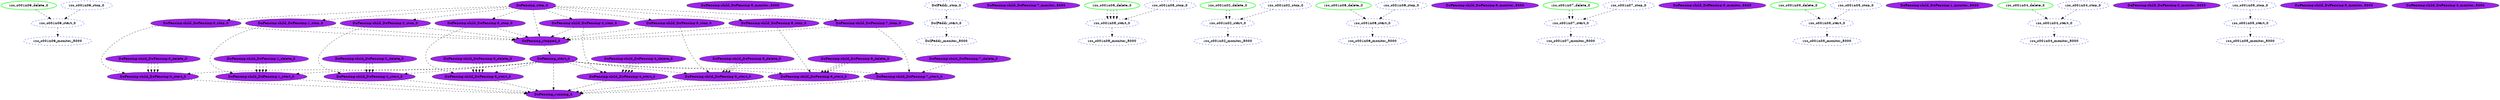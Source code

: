 digraph "g" {
	size = "30,30"
"rsc_c001n09_monitor_5000" [ style="dashed" color="blue" fontcolor="black" ]
"DoFencing:child_DoFencing:1_delete_0" [ font_color=black style=filled fillcolor=purple ]
"DoFencing:child_DoFencing:3_delete_0" [ font_color=black style=filled fillcolor=purple ]
"DoFencing:child_DoFencing:5_monitor_5000" [ font_color=black style=filled fillcolor=purple ]
"DoFencing:child_DoFencing:5_delete_0" [ font_color=black style=filled fillcolor=purple ]
"DcIPaddr_monitor_5000" [ style="dashed" color="blue" fontcolor="black" ]
"DoFencing:child_DoFencing:7_monitor_5000" [ font_color=black style=filled fillcolor=purple ]
"rsc_c001n08_monitor_5000" [ style="dashed" color="blue" fontcolor="black" ]
"rsc_c001n08_delete_0" [ tooltip="c001n02" style=bold color="green" fontcolor="black" ]
"rsc_c001n02_monitor_5000" [ style="dashed" color="blue" fontcolor="black" ]
"DoFencing:child_DoFencing:2_delete_0" [ font_color=black style=filled fillcolor=purple ]
"DoFencing:child_DoFencing:4_delete_0" [ font_color=black style=filled fillcolor=purple ]
"rsc_c001n06_delete_0" [ tooltip="c001n02" style=bold color="green" fontcolor="black" ]
"DoFencing:child_DoFencing:6_monitor_5000" [ font_color=black style=filled fillcolor=purple ]
"DoFencing:child_DoFencing:6_delete_0" [ font_color=black style=filled fillcolor=purple ]
"rsc_c001n07_delete_0" [ tooltip="c001n02" style=bold color="green" fontcolor="black" ]
"DoFencing:child_DoFencing:0_monitor_5000" [ font_color=black style=filled fillcolor=purple ]
"rsc_c001n08_delete_0" [ tooltip="c001n03" style=bold color="green" fontcolor="black" ]
"DoFencing:child_DoFencing:0_delete_0" [ font_color=black style=filled fillcolor=purple ]
"rsc_c001n03_monitor_5000" [ style="dashed" color="blue" fontcolor="black" ]
"DoFencing:child_DoFencing:3_delete_0" [ font_color=black style=filled fillcolor=purple ]
"DoFencing:child_DoFencing:5_delete_0" [ font_color=black style=filled fillcolor=purple ]
"rsc_c001n07_delete_0" [ tooltip="c001n03" style=bold color="green" fontcolor="black" ]
"DoFencing:child_DoFencing:1_monitor_5000" [ font_color=black style=filled fillcolor=purple ]
"DoFencing:child_DoFencing:6_delete_0" [ font_color=black style=filled fillcolor=purple ]
"rsc_c001n02_delete_0" [ tooltip="c001n03" style=bold color="green" fontcolor="black" ]
"rsc_c001n08_delete_0" [ tooltip="c001n04" style=bold color="green" fontcolor="black" ]
"DoFencing:child_DoFencing:0_delete_0" [ font_color=black style=filled fillcolor=purple ]
"DoFencing:child_DoFencing:1_delete_0" [ font_color=black style=filled fillcolor=purple ]
"rsc_c001n04_monitor_5000" [ style="dashed" color="blue" fontcolor="black" ]
"DoFencing:child_DoFencing:4_delete_0" [ font_color=black style=filled fillcolor=purple ]
"DoFencing:child_DoFencing:2_monitor_5000" [ font_color=black style=filled fillcolor=purple ]
"DoFencing:child_DoFencing:0_delete_0" [ font_color=black style=filled fillcolor=purple ]
"DoFencing:child_DoFencing:1_delete_0" [ font_color=black style=filled fillcolor=purple ]
"DoFencing:child_DoFencing:2_delete_0" [ font_color=black style=filled fillcolor=purple ]
"rsc_c001n05_monitor_5000" [ style="dashed" color="blue" fontcolor="black" ]
"DoFencing:child_DoFencing:3_monitor_5000" [ font_color=black style=filled fillcolor=purple ]
"rsc_c001n08_delete_0" [ tooltip="c001n06" style=bold color="green" fontcolor="black" ]
"rsc_c001n09_delete_0" [ tooltip="c001n06" style=bold color="green" fontcolor="black" ]
"DoFencing:child_DoFencing:0_delete_0" [ font_color=black style=filled fillcolor=purple ]
"DoFencing:child_DoFencing:1_delete_0" [ font_color=black style=filled fillcolor=purple ]
"rsc_c001n02_delete_0" [ tooltip="c001n06" style=bold color="green" fontcolor="black" ]
"DoFencing:child_DoFencing:2_delete_0" [ font_color=black style=filled fillcolor=purple ]
"rsc_c001n03_delete_0" [ tooltip="c001n06" style=bold color="green" fontcolor="black" ]
"DoFencing:child_DoFencing:3_delete_0" [ font_color=black style=filled fillcolor=purple ]
"rsc_c001n04_delete_0" [ tooltip="c001n06" style=bold color="green" fontcolor="black" ]
"DoFencing:child_DoFencing:5_delete_0" [ font_color=black style=filled fillcolor=purple ]
"rsc_c001n06_monitor_5000" [ style="dashed" color="blue" fontcolor="black" ]
"DoFencing:child_DoFencing:6_delete_0" [ font_color=black style=filled fillcolor=purple ]
"DoFencing:child_DoFencing:7_delete_0" [ font_color=black style=filled fillcolor=purple ]
"DoFencing:child_DoFencing:4_monitor_5000" [ font_color=black style=filled fillcolor=purple ]
"DoFencing:child_DoFencing:4_delete_0" [ font_color=black style=filled fillcolor=purple ]
"rsc_c001n07_monitor_5000" [ style="dashed" color="blue" fontcolor="black" ]
"DoFencing:child_DoFencing:3_delete_0" [ font_color=black style=filled fillcolor=purple ]
"DoFencing:child_DoFencing:4_delete_0" [ font_color=black style=filled fillcolor=purple ]
"DcIPaddr_stop_0" [ style="dashed" color="blue" fontcolor="black" ]
"DcIPaddr_start_0" [ style="dashed" color="blue" fontcolor="black" ]
"rsc_c001n09_stop_0" [ style="dashed" color="blue" fontcolor="black" ]
"rsc_c001n09_start_0" [ style="dashed" color="blue" fontcolor="black" ]
"rsc_c001n02_stop_0" [ style="dashed" color="blue" fontcolor="black" ]
"rsc_c001n02_start_0" [ style="dashed" color="blue" fontcolor="black" ]
"rsc_c001n03_stop_0" [ style="dashed" color="blue" fontcolor="black" ]
"rsc_c001n03_start_0" [ style="dashed" color="blue" fontcolor="black" ]
"rsc_c001n04_stop_0" [ style="dashed" color="blue" fontcolor="black" ]
"rsc_c001n04_start_0" [ style="dashed" color="blue" fontcolor="black" ]
"rsc_c001n05_stop_0" [ style="dashed" color="blue" fontcolor="black" ]
"rsc_c001n05_start_0" [ style="dashed" color="blue" fontcolor="black" ]
"rsc_c001n06_stop_0" [ style="dashed" color="blue" fontcolor="black" ]
"rsc_c001n06_start_0" [ style="dashed" color="blue" fontcolor="black" ]
"rsc_c001n07_stop_0" [ style="dashed" color="blue" fontcolor="black" ]
"rsc_c001n07_start_0" [ style="dashed" color="blue" fontcolor="black" ]
"rsc_c001n08_stop_0" [ style="dashed" color="blue" fontcolor="black" ]
"rsc_c001n08_start_0" [ style="dashed" color="blue" fontcolor="black" ]
"DoFencing:child_DoFencing:0_stop_0" [ font_color=black style=filled fillcolor=purple ]
"DoFencing:child_DoFencing:0_start_0" [ font_color=black style=filled fillcolor=purple ]
"DoFencing:child_DoFencing:1_stop_0" [ font_color=black style=filled fillcolor=purple ]
"DoFencing:child_DoFencing:1_start_0" [ font_color=black style=filled fillcolor=purple ]
"DoFencing:child_DoFencing:2_stop_0" [ font_color=black style=filled fillcolor=purple ]
"DoFencing:child_DoFencing:2_start_0" [ font_color=black style=filled fillcolor=purple ]
"DoFencing:child_DoFencing:3_stop_0" [ font_color=black style=filled fillcolor=purple ]
"DoFencing:child_DoFencing:3_start_0" [ font_color=black style=filled fillcolor=purple ]
"DoFencing:child_DoFencing:4_stop_0" [ font_color=black style=filled fillcolor=purple ]
"DoFencing:child_DoFencing:4_start_0" [ font_color=black style=filled fillcolor=purple ]
"DoFencing:child_DoFencing:5_stop_0" [ font_color=black style=filled fillcolor=purple ]
"DoFencing:child_DoFencing:5_start_0" [ font_color=black style=filled fillcolor=purple ]
"DoFencing:child_DoFencing:6_stop_0" [ font_color=black style=filled fillcolor=purple ]
"DoFencing:child_DoFencing:6_start_0" [ font_color=black style=filled fillcolor=purple ]
"DoFencing:child_DoFencing:7_stop_0" [ font_color=black style=filled fillcolor=purple ]
"DoFencing:child_DoFencing:7_start_0" [ font_color=black style=filled fillcolor=purple ]
"DoFencing_start_0" [ font_color=black style=filled fillcolor=purple ]
"DoFencing_running_0" [ font_color=black style=filled fillcolor=purple ]
"DoFencing_stop_0" [ font_color=black style=filled fillcolor=purple ]
"DoFencing_stopped_0" [ font_color=black style=filled fillcolor=purple ]
"rsc_c001n09_start_0" -> "rsc_c001n09_monitor_5000" [ style = dashed]
"DcIPaddr_start_0" -> "DcIPaddr_monitor_5000" [ style = dashed]
"rsc_c001n08_start_0" -> "rsc_c001n08_monitor_5000" [ style = dashed]
"rsc_c001n02_start_0" -> "rsc_c001n02_monitor_5000" [ style = dashed]
"rsc_c001n03_start_0" -> "rsc_c001n03_monitor_5000" [ style = dashed]
"rsc_c001n04_start_0" -> "rsc_c001n04_monitor_5000" [ style = dashed]
"rsc_c001n05_start_0" -> "rsc_c001n05_monitor_5000" [ style = dashed]
"rsc_c001n06_start_0" -> "rsc_c001n06_monitor_5000" [ style = dashed]
"rsc_c001n07_start_0" -> "rsc_c001n07_monitor_5000" [ style = dashed]
"DcIPaddr_stop_0" -> "DcIPaddr_start_0" [ style = dashed]
"rsc_c001n09_delete_0" -> "rsc_c001n09_start_0" [ style = dashed]
"rsc_c001n09_stop_0" -> "rsc_c001n09_start_0" [ style = dashed]
"rsc_c001n02_delete_0" -> "rsc_c001n02_start_0" [ style = dashed]
"rsc_c001n02_delete_0" -> "rsc_c001n02_start_0" [ style = dashed]
"rsc_c001n02_stop_0" -> "rsc_c001n02_start_0" [ style = dashed]
"rsc_c001n03_delete_0" -> "rsc_c001n03_start_0" [ style = dashed]
"rsc_c001n03_stop_0" -> "rsc_c001n03_start_0" [ style = dashed]
"rsc_c001n04_delete_0" -> "rsc_c001n04_start_0" [ style = dashed]
"rsc_c001n04_stop_0" -> "rsc_c001n04_start_0" [ style = dashed]
"rsc_c001n05_stop_0" -> "rsc_c001n05_start_0" [ style = dashed]
"rsc_c001n06_delete_0" -> "rsc_c001n06_start_0" [ style = dashed]
"rsc_c001n06_stop_0" -> "rsc_c001n06_start_0" [ style = dashed]
"rsc_c001n07_delete_0" -> "rsc_c001n07_start_0" [ style = dashed]
"rsc_c001n07_delete_0" -> "rsc_c001n07_start_0" [ style = dashed]
"rsc_c001n07_stop_0" -> "rsc_c001n07_start_0" [ style = dashed]
"rsc_c001n08_delete_0" -> "rsc_c001n08_start_0" [ style = dashed]
"rsc_c001n08_delete_0" -> "rsc_c001n08_start_0" [ style = dashed]
"rsc_c001n08_delete_0" -> "rsc_c001n08_start_0" [ style = dashed]
"rsc_c001n08_delete_0" -> "rsc_c001n08_start_0" [ style = dashed]
"rsc_c001n08_stop_0" -> "rsc_c001n08_start_0" [ style = dashed]
"DoFencing_stop_0" -> "DoFencing:child_DoFencing:0_stop_0" [ style = dashed]
"DoFencing:child_DoFencing:0_delete_0" -> "DoFencing:child_DoFencing:0_start_0" [ style = dashed]
"DoFencing:child_DoFencing:0_delete_0" -> "DoFencing:child_DoFencing:0_start_0" [ style = dashed]
"DoFencing:child_DoFencing:0_delete_0" -> "DoFencing:child_DoFencing:0_start_0" [ style = dashed]
"DoFencing:child_DoFencing:0_delete_0" -> "DoFencing:child_DoFencing:0_start_0" [ style = dashed]
"DoFencing:child_DoFencing:0_stop_0" -> "DoFencing:child_DoFencing:0_start_0" [ style = dashed]
"DoFencing_start_0" -> "DoFencing:child_DoFencing:0_start_0" [ style = dashed]
"DoFencing_stop_0" -> "DoFencing:child_DoFencing:1_stop_0" [ style = dashed]
"DoFencing:child_DoFencing:1_delete_0" -> "DoFencing:child_DoFencing:1_start_0" [ style = dashed]
"DoFencing:child_DoFencing:1_delete_0" -> "DoFencing:child_DoFencing:1_start_0" [ style = dashed]
"DoFencing:child_DoFencing:1_delete_0" -> "DoFencing:child_DoFencing:1_start_0" [ style = dashed]
"DoFencing:child_DoFencing:1_delete_0" -> "DoFencing:child_DoFencing:1_start_0" [ style = dashed]
"DoFencing:child_DoFencing:1_stop_0" -> "DoFencing:child_DoFencing:1_start_0" [ style = dashed]
"DoFencing_start_0" -> "DoFencing:child_DoFencing:1_start_0" [ style = dashed]
"DoFencing_stop_0" -> "DoFencing:child_DoFencing:2_stop_0" [ style = dashed]
"DoFencing:child_DoFencing:2_delete_0" -> "DoFencing:child_DoFencing:2_start_0" [ style = dashed]
"DoFencing:child_DoFencing:2_delete_0" -> "DoFencing:child_DoFencing:2_start_0" [ style = dashed]
"DoFencing:child_DoFencing:2_delete_0" -> "DoFencing:child_DoFencing:2_start_0" [ style = dashed]
"DoFencing:child_DoFencing:2_stop_0" -> "DoFencing:child_DoFencing:2_start_0" [ style = dashed]
"DoFencing_start_0" -> "DoFencing:child_DoFencing:2_start_0" [ style = dashed]
"DoFencing_stop_0" -> "DoFencing:child_DoFencing:3_stop_0" [ style = dashed]
"DoFencing:child_DoFencing:3_delete_0" -> "DoFencing:child_DoFencing:3_start_0" [ style = dashed]
"DoFencing:child_DoFencing:3_delete_0" -> "DoFencing:child_DoFencing:3_start_0" [ style = dashed]
"DoFencing:child_DoFencing:3_delete_0" -> "DoFencing:child_DoFencing:3_start_0" [ style = dashed]
"DoFencing:child_DoFencing:3_delete_0" -> "DoFencing:child_DoFencing:3_start_0" [ style = dashed]
"DoFencing:child_DoFencing:3_stop_0" -> "DoFencing:child_DoFencing:3_start_0" [ style = dashed]
"DoFencing_start_0" -> "DoFencing:child_DoFencing:3_start_0" [ style = dashed]
"DoFencing_stop_0" -> "DoFencing:child_DoFencing:4_stop_0" [ style = dashed]
"DoFencing:child_DoFencing:4_delete_0" -> "DoFencing:child_DoFencing:4_start_0" [ style = dashed]
"DoFencing:child_DoFencing:4_delete_0" -> "DoFencing:child_DoFencing:4_start_0" [ style = dashed]
"DoFencing:child_DoFencing:4_delete_0" -> "DoFencing:child_DoFencing:4_start_0" [ style = dashed]
"DoFencing:child_DoFencing:4_delete_0" -> "DoFencing:child_DoFencing:4_start_0" [ style = dashed]
"DoFencing:child_DoFencing:4_stop_0" -> "DoFencing:child_DoFencing:4_start_0" [ style = dashed]
"DoFencing_start_0" -> "DoFencing:child_DoFencing:4_start_0" [ style = dashed]
"DoFencing_stop_0" -> "DoFencing:child_DoFencing:5_stop_0" [ style = dashed]
"DoFencing:child_DoFencing:5_delete_0" -> "DoFencing:child_DoFencing:5_start_0" [ style = dashed]
"DoFencing:child_DoFencing:5_delete_0" -> "DoFencing:child_DoFencing:5_start_0" [ style = dashed]
"DoFencing:child_DoFencing:5_delete_0" -> "DoFencing:child_DoFencing:5_start_0" [ style = dashed]
"DoFencing:child_DoFencing:5_stop_0" -> "DoFencing:child_DoFencing:5_start_0" [ style = dashed]
"DoFencing_start_0" -> "DoFencing:child_DoFencing:5_start_0" [ style = dashed]
"DoFencing_stop_0" -> "DoFencing:child_DoFencing:6_stop_0" [ style = dashed]
"DoFencing:child_DoFencing:6_delete_0" -> "DoFencing:child_DoFencing:6_start_0" [ style = dashed]
"DoFencing:child_DoFencing:6_delete_0" -> "DoFencing:child_DoFencing:6_start_0" [ style = dashed]
"DoFencing:child_DoFencing:6_delete_0" -> "DoFencing:child_DoFencing:6_start_0" [ style = dashed]
"DoFencing:child_DoFencing:6_stop_0" -> "DoFencing:child_DoFencing:6_start_0" [ style = dashed]
"DoFencing_start_0" -> "DoFencing:child_DoFencing:6_start_0" [ style = dashed]
"DoFencing_stop_0" -> "DoFencing:child_DoFencing:7_stop_0" [ style = dashed]
"DoFencing:child_DoFencing:7_delete_0" -> "DoFencing:child_DoFencing:7_start_0" [ style = dashed]
"DoFencing:child_DoFencing:7_stop_0" -> "DoFencing:child_DoFencing:7_start_0" [ style = dashed]
"DoFencing_start_0" -> "DoFencing:child_DoFencing:7_start_0" [ style = dashed]
"DoFencing_stopped_0" -> "DoFencing_start_0" [ style = dashed]
"DoFencing_start_0" -> "DoFencing_running_0" [ style = dashed]
"DoFencing:child_DoFencing:0_start_0" -> "DoFencing_running_0" [ style = dashed]
"DoFencing:child_DoFencing:1_start_0" -> "DoFencing_running_0" [ style = dashed]
"DoFencing:child_DoFencing:2_start_0" -> "DoFencing_running_0" [ style = dashed]
"DoFencing:child_DoFencing:3_start_0" -> "DoFencing_running_0" [ style = dashed]
"DoFencing:child_DoFencing:4_start_0" -> "DoFencing_running_0" [ style = dashed]
"DoFencing:child_DoFencing:5_start_0" -> "DoFencing_running_0" [ style = dashed]
"DoFencing:child_DoFencing:6_start_0" -> "DoFencing_running_0" [ style = dashed]
"DoFencing:child_DoFencing:7_start_0" -> "DoFencing_running_0" [ style = dashed]
"DoFencing_stop_0" -> "DoFencing_stopped_0" [ style = dashed]
"DoFencing:child_DoFencing:0_stop_0" -> "DoFencing_stopped_0" [ style = dashed]
"DoFencing:child_DoFencing:1_stop_0" -> "DoFencing_stopped_0" [ style = dashed]
"DoFencing:child_DoFencing:2_stop_0" -> "DoFencing_stopped_0" [ style = dashed]
"DoFencing:child_DoFencing:3_stop_0" -> "DoFencing_stopped_0" [ style = dashed]
"DoFencing:child_DoFencing:4_stop_0" -> "DoFencing_stopped_0" [ style = dashed]
"DoFencing:child_DoFencing:5_stop_0" -> "DoFencing_stopped_0" [ style = dashed]
"DoFencing:child_DoFencing:6_stop_0" -> "DoFencing_stopped_0" [ style = dashed]
"DoFencing:child_DoFencing:7_stop_0" -> "DoFencing_stopped_0" [ style = dashed]
}
